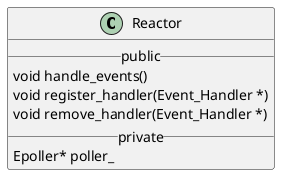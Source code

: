 @startuml Reactor
class Reactor {
    __ public __
    void handle_events()
    void register_handler(Event_Handler *)
    void remove_handler(Event_Handler *)
    __ private __
    Epoller* poller_
}
@enduml